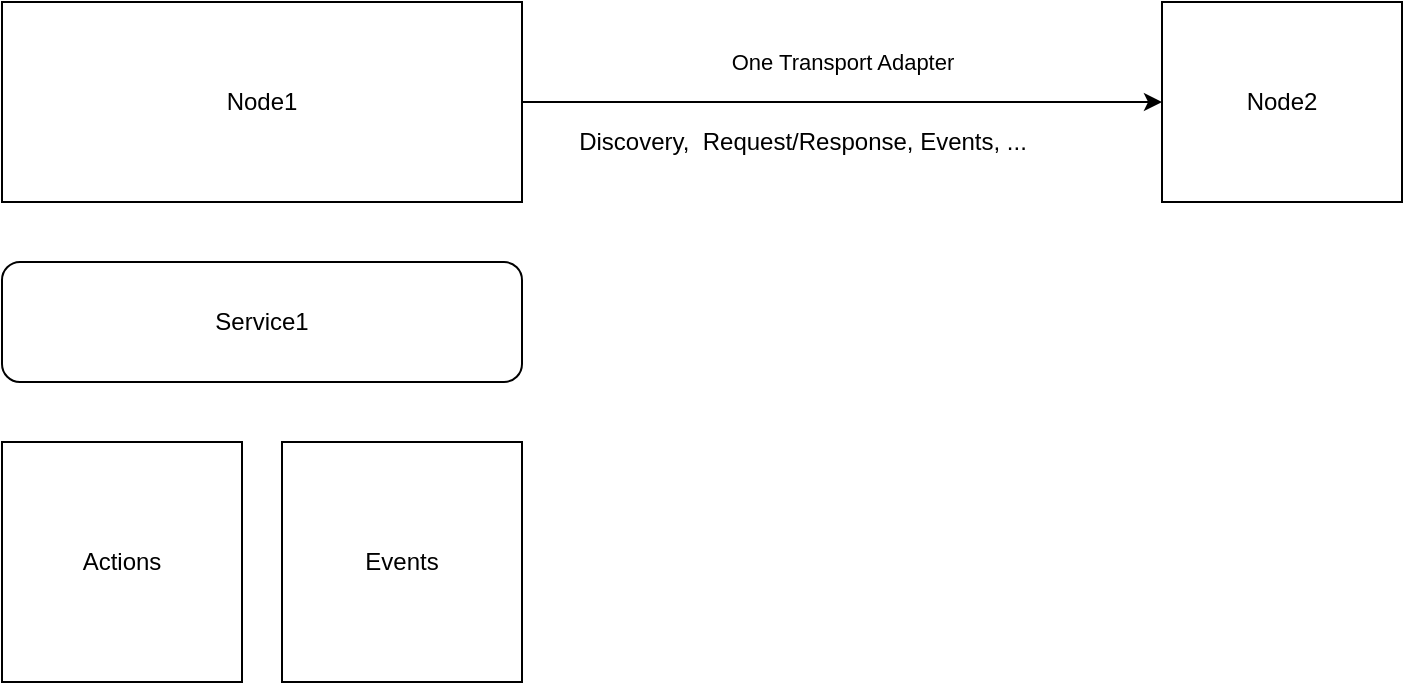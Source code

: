 <mxfile>
    <diagram id="KvPBWvNXsIncWh-X33ra" name="Page-1">
        <mxGraphModel dx="786" dy="955" grid="1" gridSize="10" guides="1" tooltips="1" connect="1" arrows="1" fold="1" page="1" pageScale="1" pageWidth="827" pageHeight="1169" math="0" shadow="0">
            <root>
                <mxCell id="0"/>
                <mxCell id="1" parent="0"/>
                <mxCell id="7" style="edgeStyle=orthogonalEdgeStyle;rounded=0;orthogonalLoop=1;jettySize=auto;html=1;" edge="1" parent="1" source="2" target="3">
                    <mxGeometry relative="1" as="geometry"/>
                </mxCell>
                <mxCell id="8" value="One Transport Adapter" style="edgeLabel;html=1;align=center;verticalAlign=middle;resizable=0;points=[];" vertex="1" connectable="0" parent="7">
                    <mxGeometry x="0.362" y="4" relative="1" as="geometry">
                        <mxPoint x="-58" y="-16" as="offset"/>
                    </mxGeometry>
                </mxCell>
                <mxCell id="2" value="Node1" style="rounded=0;whiteSpace=wrap;html=1;" vertex="1" parent="1">
                    <mxGeometry x="30" y="130" width="260" height="100" as="geometry"/>
                </mxCell>
                <mxCell id="3" value="Node2" style="rounded=0;whiteSpace=wrap;html=1;" vertex="1" parent="1">
                    <mxGeometry x="610" y="130" width="120" height="100" as="geometry"/>
                </mxCell>
                <mxCell id="4" value="Service1" style="rounded=1;whiteSpace=wrap;html=1;" vertex="1" parent="1">
                    <mxGeometry x="30" y="260" width="260" height="60" as="geometry"/>
                </mxCell>
                <mxCell id="5" value="Actions" style="whiteSpace=wrap;html=1;aspect=fixed;" vertex="1" parent="1">
                    <mxGeometry x="30" y="350" width="120" height="120" as="geometry"/>
                </mxCell>
                <mxCell id="6" value="Events" style="whiteSpace=wrap;html=1;aspect=fixed;" vertex="1" parent="1">
                    <mxGeometry x="170" y="350" width="120" height="120" as="geometry"/>
                </mxCell>
                <mxCell id="9" value="Discovery,&amp;nbsp; Request/Response, Events, ..." style="text;html=1;align=center;verticalAlign=middle;resizable=0;points=[];autosize=1;strokeColor=none;" vertex="1" parent="1">
                    <mxGeometry x="310" y="190" width="240" height="20" as="geometry"/>
                </mxCell>
            </root>
        </mxGraphModel>
    </diagram>
</mxfile>